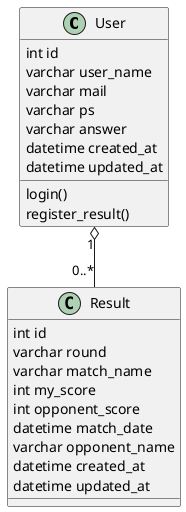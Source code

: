 @startuml

class User{
    int id
    varchar user_name
    varchar mail
    varchar ps
    varchar answer
    datetime created_at
    datetime updated_at

    login()
    register_result()
}

class Result{
       int id
       varchar round
       varchar match_name
       int my_score
       int opponent_score
       datetime match_date
       varchar opponent_name
       datetime created_at
       datetime updated_at
}

User"1" o-- "0..*"Result

@enduml